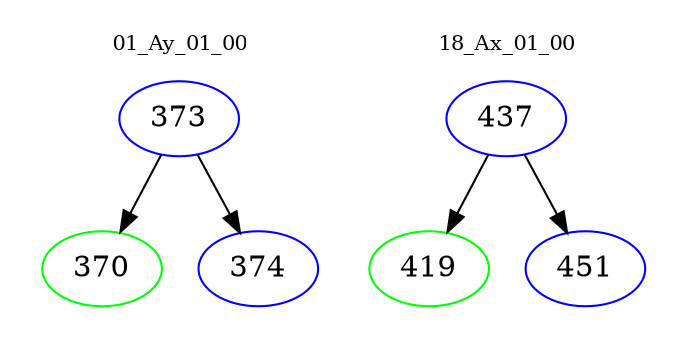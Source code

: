 digraph{
subgraph cluster_0 {
color = white
label = "01_Ay_01_00";
fontsize=10;
T0_373 [label="373", color="blue"]
T0_373 -> T0_370 [color="black"]
T0_370 [label="370", color="green"]
T0_373 -> T0_374 [color="black"]
T0_374 [label="374", color="blue"]
}
subgraph cluster_1 {
color = white
label = "18_Ax_01_00";
fontsize=10;
T1_437 [label="437", color="blue"]
T1_437 -> T1_419 [color="black"]
T1_419 [label="419", color="green"]
T1_437 -> T1_451 [color="black"]
T1_451 [label="451", color="blue"]
}
}
